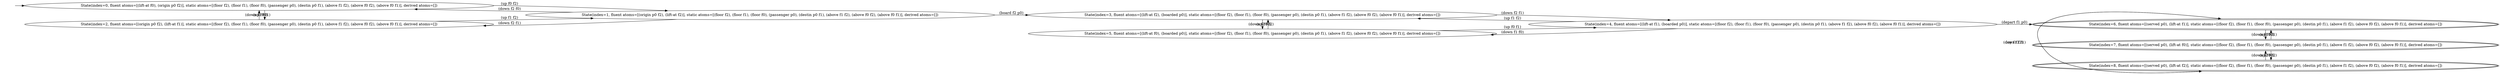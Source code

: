 digraph {
rankdir="LR"
s0[label="State(index=0, fluent atoms=[(lift-at f0), (origin p0 f2)], static atoms=[(floor f2), (floor f1), (floor f0), (passenger p0), (destin p0 f1), (above f1 f2), (above f0 f2), (above f0 f1)], derived atoms=[])"]
s1[label="State(index=1, fluent atoms=[(origin p0 f2), (lift-at f2)], static atoms=[(floor f2), (floor f1), (floor f0), (passenger p0), (destin p0 f1), (above f1 f2), (above f0 f2), (above f0 f1)], derived atoms=[])"]
s2[label="State(index=2, fluent atoms=[(origin p0 f2), (lift-at f1)], static atoms=[(floor f2), (floor f1), (floor f0), (passenger p0), (destin p0 f1), (above f1 f2), (above f0 f2), (above f0 f1)], derived atoms=[])"]
s3[label="State(index=3, fluent atoms=[(lift-at f2), (boarded p0)], static atoms=[(floor f2), (floor f1), (floor f0), (passenger p0), (destin p0 f1), (above f1 f2), (above f0 f2), (above f0 f1)], derived atoms=[])"]
s4[label="State(index=4, fluent atoms=[(lift-at f1), (boarded p0)], static atoms=[(floor f2), (floor f1), (floor f0), (passenger p0), (destin p0 f1), (above f1 f2), (above f0 f2), (above f0 f1)], derived atoms=[])"]
s5[label="State(index=5, fluent atoms=[(lift-at f0), (boarded p0)], static atoms=[(floor f2), (floor f1), (floor f0), (passenger p0), (destin p0 f1), (above f1 f2), (above f0 f2), (above f0 f1)], derived atoms=[])"]
s6[peripheries=2,label="State(index=6, fluent atoms=[(served p0), (lift-at f1)], static atoms=[(floor f2), (floor f1), (floor f0), (passenger p0), (destin p0 f1), (above f1 f2), (above f0 f2), (above f0 f1)], derived atoms=[])"]
s7[peripheries=2,label="State(index=7, fluent atoms=[(served p0), (lift-at f0)], static atoms=[(floor f2), (floor f1), (floor f0), (passenger p0), (destin p0 f1), (above f1 f2), (above f0 f2), (above f0 f1)], derived atoms=[])"]
s8[peripheries=2,label="State(index=8, fluent atoms=[(served p0), (lift-at f2)], static atoms=[(floor f2), (floor f1), (floor f0), (passenger p0), (destin p0 f1), (above f1 f2), (above f0 f2), (above f0 f1)], derived atoms=[])"]
Dangling [ label = "", style = invis ]
{ rank = same; Dangling }
Dangling -> s0
{ rank = same; s0,s2}
{ rank = same; s1}
{ rank = same; s3,s5}
{ rank = same; s4}
{ rank = same; s6,s7,s8}
s0->s1 [label="(up f0 f2)"]
s0->s2 [label="(up f0 f1)"]
s2->s0 [label="(down f1 f0)"]
s2->s1 [label="(up f1 f2)"]
s1->s2 [label="(down f2 f1)"]
s1->s0 [label="(down f2 f0)"]
s1->s3 [label="(board f2 p0)"]
s3->s4 [label="(down f2 f1)"]
s3->s5 [label="(down f2 f0)"]
s5->s3 [label="(up f0 f2)"]
s5->s4 [label="(up f0 f1)"]
s4->s5 [label="(down f1 f0)"]
s4->s3 [label="(up f1 f2)"]
s4->s6 [label="(depart f1 p0)"]
s6->s7 [label="(down f1 f0)"]
s6->s8 [label="(up f1 f2)"]
s8->s6 [label="(down f2 f1)"]
s8->s7 [label="(down f2 f0)"]
s7->s8 [label="(up f0 f2)"]
s7->s6 [label="(up f0 f1)"]
}
